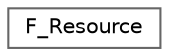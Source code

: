 digraph "类继承关系图"
{
 // LATEX_PDF_SIZE
  bgcolor="transparent";
  edge [fontname=Helvetica,fontsize=10,labelfontname=Helvetica,labelfontsize=10];
  node [fontname=Helvetica,fontsize=10,shape=box,height=0.2,width=0.4];
  rankdir="LR";
  Node0 [id="Node000000",label="F_Resource",height=0.2,width=0.4,color="grey40", fillcolor="white", style="filled",URL="$class_f___resource.html",tooltip="提供资源的加载、管理和卸载功能"];
}
